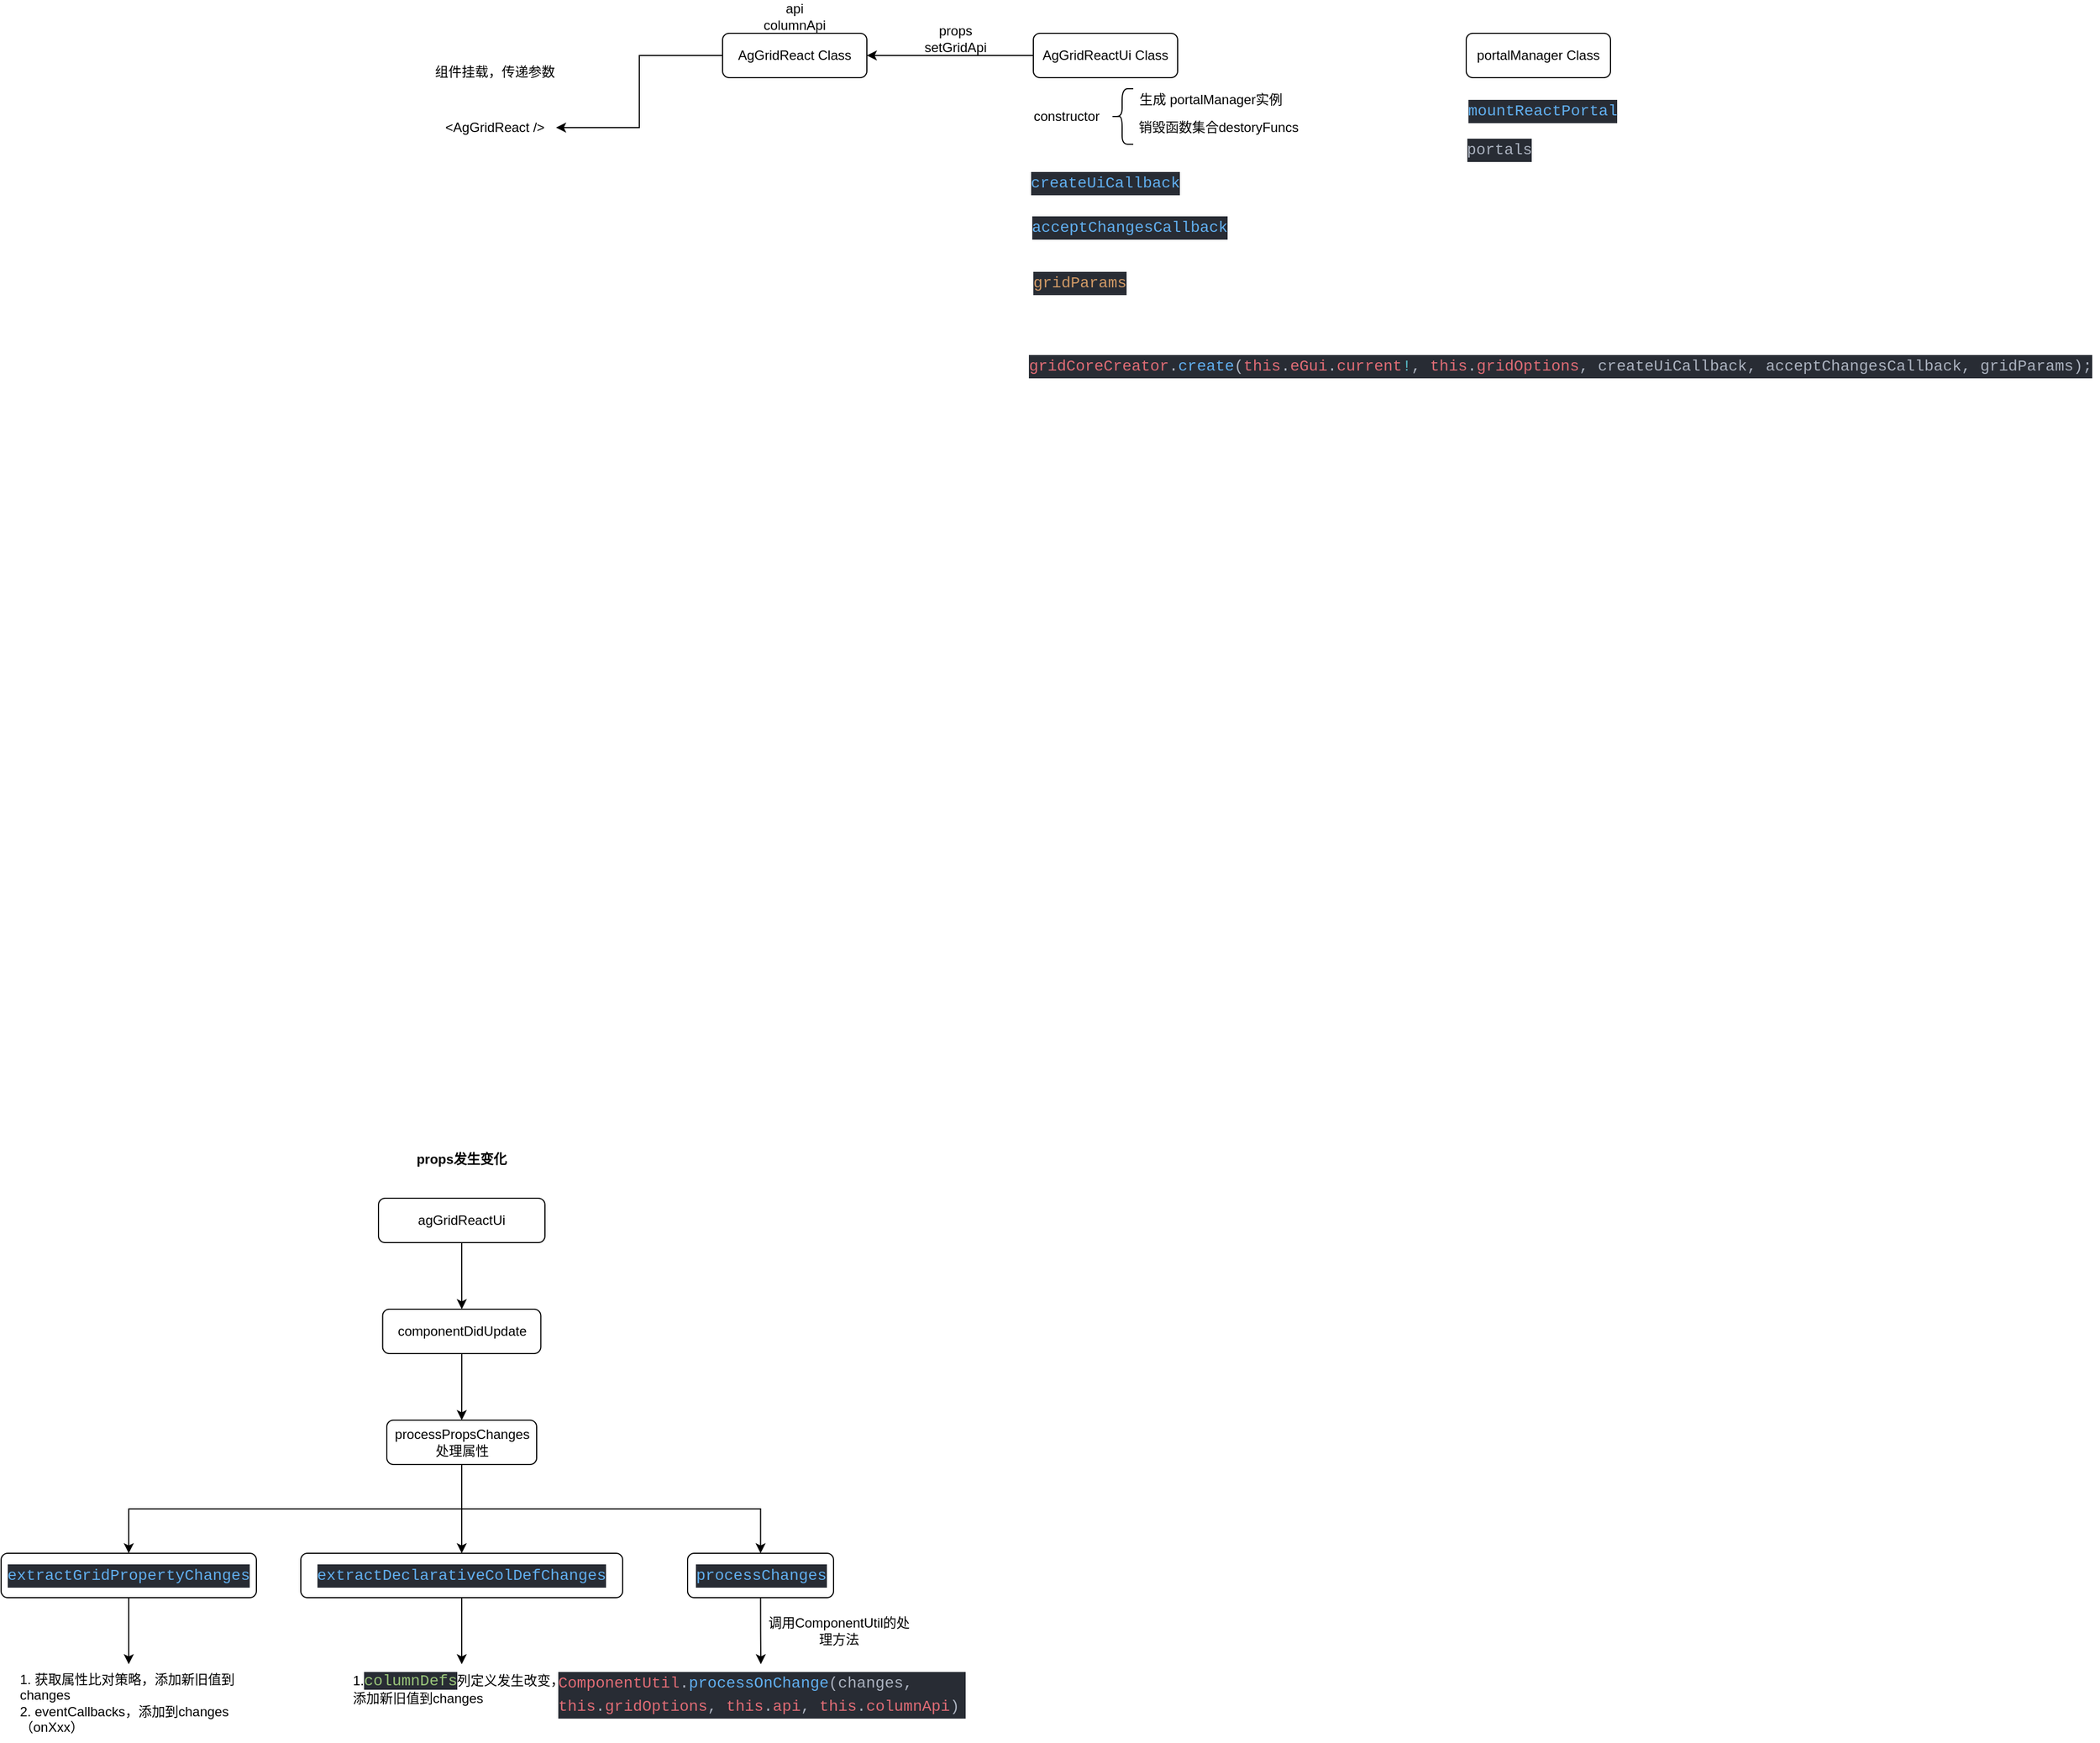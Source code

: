 <mxfile version="20.0.4" type="github">
  <diagram id="kPlVngTC4E1ux1yeD-od" name="第 1 页">
    <mxGraphModel dx="1697" dy="621" grid="1" gridSize="10" guides="1" tooltips="1" connect="1" arrows="1" fold="1" page="1" pageScale="1" pageWidth="827" pageHeight="1169" math="0" shadow="0">
      <root>
        <mxCell id="0" />
        <mxCell id="1" parent="0" />
        <mxCell id="kSlolGZmXo0k-QizPRNo-1" value="&amp;lt;AgGridReact /&amp;gt;" style="text;html=1;strokeColor=none;fillColor=none;align=center;verticalAlign=middle;whiteSpace=wrap;rounded=0;" vertex="1" parent="1">
          <mxGeometry x="70" y="110" width="110" height="30" as="geometry" />
        </mxCell>
        <mxCell id="kSlolGZmXo0k-QizPRNo-2" value="组件挂载，传递参数" style="text;html=1;strokeColor=none;fillColor=none;align=center;verticalAlign=middle;whiteSpace=wrap;rounded=0;" vertex="1" parent="1">
          <mxGeometry x="65" y="60" width="120" height="30" as="geometry" />
        </mxCell>
        <mxCell id="kSlolGZmXo0k-QizPRNo-5" style="edgeStyle=orthogonalEdgeStyle;rounded=0;orthogonalLoop=1;jettySize=auto;html=1;exitX=0;exitY=0.5;exitDx=0;exitDy=0;entryX=1;entryY=0.5;entryDx=0;entryDy=0;" edge="1" parent="1" source="kSlolGZmXo0k-QizPRNo-3" target="kSlolGZmXo0k-QizPRNo-1">
          <mxGeometry relative="1" as="geometry" />
        </mxCell>
        <mxCell id="kSlolGZmXo0k-QizPRNo-3" value="AgGridReact Class" style="rounded=1;whiteSpace=wrap;html=1;" vertex="1" parent="1">
          <mxGeometry x="330" y="40" width="130" height="40" as="geometry" />
        </mxCell>
        <mxCell id="kSlolGZmXo0k-QizPRNo-6" style="edgeStyle=orthogonalEdgeStyle;rounded=0;orthogonalLoop=1;jettySize=auto;html=1;exitX=0;exitY=0.5;exitDx=0;exitDy=0;entryX=1;entryY=0.5;entryDx=0;entryDy=0;" edge="1" parent="1" source="kSlolGZmXo0k-QizPRNo-4" target="kSlolGZmXo0k-QizPRNo-3">
          <mxGeometry relative="1" as="geometry">
            <mxPoint x="470" y="60" as="targetPoint" />
          </mxGeometry>
        </mxCell>
        <mxCell id="kSlolGZmXo0k-QizPRNo-4" value="AgGridReactUi Class" style="rounded=1;whiteSpace=wrap;html=1;" vertex="1" parent="1">
          <mxGeometry x="610" y="40" width="130" height="40" as="geometry" />
        </mxCell>
        <mxCell id="kSlolGZmXo0k-QizPRNo-7" value="props&lt;br&gt;setGridApi" style="text;html=1;strokeColor=none;fillColor=none;align=center;verticalAlign=middle;whiteSpace=wrap;rounded=0;" vertex="1" parent="1">
          <mxGeometry x="510" y="30" width="60" height="30" as="geometry" />
        </mxCell>
        <mxCell id="kSlolGZmXo0k-QizPRNo-10" value="api&lt;br&gt;columnApi" style="text;html=1;strokeColor=none;fillColor=none;align=center;verticalAlign=middle;whiteSpace=wrap;rounded=0;" vertex="1" parent="1">
          <mxGeometry x="365" y="10" width="60" height="30" as="geometry" />
        </mxCell>
        <mxCell id="kSlolGZmXo0k-QizPRNo-11" value="constructor" style="text;html=1;strokeColor=none;fillColor=none;align=center;verticalAlign=middle;whiteSpace=wrap;rounded=0;" vertex="1" parent="1">
          <mxGeometry x="610" y="100" width="60" height="30" as="geometry" />
        </mxCell>
        <mxCell id="kSlolGZmXo0k-QizPRNo-12" value="" style="shape=curlyBracket;whiteSpace=wrap;html=1;rounded=1;size=0.5;" vertex="1" parent="1">
          <mxGeometry x="680" y="90" width="20" height="50" as="geometry" />
        </mxCell>
        <mxCell id="kSlolGZmXo0k-QizPRNo-13" value="生成 portalManager实例" style="text;html=1;strokeColor=none;fillColor=none;align=center;verticalAlign=middle;whiteSpace=wrap;rounded=0;" vertex="1" parent="1">
          <mxGeometry x="700" y="90" width="140" height="20" as="geometry" />
        </mxCell>
        <mxCell id="kSlolGZmXo0k-QizPRNo-14" value="销毁函数集合destoryFuncs" style="text;html=1;strokeColor=none;fillColor=none;align=center;verticalAlign=middle;whiteSpace=wrap;rounded=0;" vertex="1" parent="1">
          <mxGeometry x="697" y="117.5" width="160" height="15" as="geometry" />
        </mxCell>
        <mxCell id="kSlolGZmXo0k-QizPRNo-16" value="portalManager Class" style="rounded=1;whiteSpace=wrap;html=1;" vertex="1" parent="1">
          <mxGeometry x="1000" y="40" width="130" height="40" as="geometry" />
        </mxCell>
        <mxCell id="kSlolGZmXo0k-QizPRNo-17" value="&lt;div style=&quot;color: rgb(171, 178, 191); background-color: rgb(40, 44, 52); font-family: Menlo, Monaco, &amp;quot;Courier New&amp;quot;, monospace; font-size: 14px; line-height: 21px;&quot;&gt;&lt;span style=&quot;color: #61afef;&quot;&gt;mountReactPortal&lt;/span&gt;&lt;/div&gt;" style="text;html=1;strokeColor=none;fillColor=none;align=center;verticalAlign=middle;whiteSpace=wrap;rounded=0;" vertex="1" parent="1">
          <mxGeometry x="1019" y="100" width="100" height="20" as="geometry" />
        </mxCell>
        <mxCell id="kSlolGZmXo0k-QizPRNo-18" value="&lt;div style=&quot;color: rgb(171, 178, 191); background-color: rgb(40, 44, 52); font-family: Menlo, Monaco, &amp;quot;Courier New&amp;quot;, monospace; font-size: 14px; line-height: 21px;&quot;&gt;portals&lt;/div&gt;" style="text;html=1;strokeColor=none;fillColor=none;align=center;verticalAlign=middle;whiteSpace=wrap;rounded=0;" vertex="1" parent="1">
          <mxGeometry x="1000" y="130" width="60" height="30" as="geometry" />
        </mxCell>
        <mxCell id="kSlolGZmXo0k-QizPRNo-19" value="&lt;div style=&quot;color: rgb(171, 178, 191); background-color: rgb(40, 44, 52); font-family: Menlo, Monaco, &amp;quot;Courier New&amp;quot;, monospace; font-size: 14px; line-height: 21px;&quot;&gt;&lt;span style=&quot;color: #e06c75;&quot;&gt;gridCoreCreator&lt;/span&gt;.&lt;span style=&quot;color: #61afef;&quot;&gt;create&lt;/span&gt;(&lt;span style=&quot;color: #e06c75;&quot;&gt;this&lt;/span&gt;.&lt;span style=&quot;color: #e06c75;&quot;&gt;eGui&lt;/span&gt;.&lt;span style=&quot;color: #e06c75;&quot;&gt;current&lt;/span&gt;&lt;span style=&quot;color: #56b6c2;&quot;&gt;!&lt;/span&gt;, &lt;span style=&quot;color: #e06c75;&quot;&gt;this&lt;/span&gt;.&lt;span style=&quot;color: #e06c75;&quot;&gt;gridOptions&lt;/span&gt;, createUiCallback, acceptChangesCallback, gridParams);&lt;/div&gt;" style="text;html=1;strokeColor=none;fillColor=none;align=center;verticalAlign=middle;whiteSpace=wrap;rounded=0;" vertex="1" parent="1">
          <mxGeometry x="600" y="320" width="970" height="40" as="geometry" />
        </mxCell>
        <mxCell id="kSlolGZmXo0k-QizPRNo-20" value="&lt;div style=&quot;color: rgb(171, 178, 191); background-color: rgb(40, 44, 52); font-family: Menlo, Monaco, &amp;quot;Courier New&amp;quot;, monospace; font-size: 14px; line-height: 21px;&quot;&gt;&lt;span style=&quot;color: #61afef;&quot;&gt;createUiCallback&lt;/span&gt;&lt;/div&gt;" style="text;html=1;strokeColor=none;fillColor=none;align=center;verticalAlign=middle;whiteSpace=wrap;rounded=0;" vertex="1" parent="1">
          <mxGeometry x="610" y="160" width="130" height="30" as="geometry" />
        </mxCell>
        <mxCell id="kSlolGZmXo0k-QizPRNo-21" value="&lt;meta charset=&quot;utf-8&quot;&gt;&lt;div style=&quot;color: rgb(171, 178, 191); background-color: rgb(40, 44, 52); font-family: Menlo, Monaco, &amp;quot;Courier New&amp;quot;, monospace; font-weight: normal; font-size: 14px; line-height: 21px;&quot;&gt;&lt;div&gt;&lt;span style=&quot;color: #61afef;&quot;&gt;acceptChangesCallback&lt;/span&gt;&lt;/div&gt;&lt;/div&gt;" style="text;html=1;strokeColor=none;fillColor=none;align=center;verticalAlign=middle;whiteSpace=wrap;rounded=0;" vertex="1" parent="1">
          <mxGeometry x="607" y="200" width="180" height="30" as="geometry" />
        </mxCell>
        <mxCell id="kSlolGZmXo0k-QizPRNo-22" value="&lt;div style=&quot;color: rgb(171, 178, 191); background-color: rgb(40, 44, 52); font-family: Menlo, Monaco, &amp;quot;Courier New&amp;quot;, monospace; font-size: 14px; line-height: 21px;&quot;&gt;&lt;span style=&quot;color: #d19a66;&quot;&gt;gridParams&lt;/span&gt;&lt;/div&gt;" style="text;html=1;strokeColor=none;fillColor=none;align=center;verticalAlign=middle;whiteSpace=wrap;rounded=0;" vertex="1" parent="1">
          <mxGeometry x="607" y="250" width="90" height="30" as="geometry" />
        </mxCell>
        <mxCell id="kSlolGZmXo0k-QizPRNo-23" value="props发生变化" style="text;html=1;strokeColor=none;fillColor=none;align=center;verticalAlign=middle;whiteSpace=wrap;rounded=0;fontStyle=1" vertex="1" parent="1">
          <mxGeometry x="40" y="1040" width="110" height="30" as="geometry" />
        </mxCell>
        <mxCell id="kSlolGZmXo0k-QizPRNo-26" value="" style="edgeStyle=orthogonalEdgeStyle;rounded=0;orthogonalLoop=1;jettySize=auto;html=1;" edge="1" parent="1" source="kSlolGZmXo0k-QizPRNo-24" target="kSlolGZmXo0k-QizPRNo-25">
          <mxGeometry relative="1" as="geometry" />
        </mxCell>
        <mxCell id="kSlolGZmXo0k-QizPRNo-24" value="agGridReactUi" style="rounded=1;whiteSpace=wrap;html=1;" vertex="1" parent="1">
          <mxGeometry x="20" y="1090" width="150" height="40" as="geometry" />
        </mxCell>
        <mxCell id="kSlolGZmXo0k-QizPRNo-30" value="" style="edgeStyle=orthogonalEdgeStyle;rounded=0;orthogonalLoop=1;jettySize=auto;html=1;" edge="1" parent="1" source="kSlolGZmXo0k-QizPRNo-25" target="kSlolGZmXo0k-QizPRNo-29">
          <mxGeometry relative="1" as="geometry" />
        </mxCell>
        <mxCell id="kSlolGZmXo0k-QizPRNo-25" value="componentDidUpdate" style="whiteSpace=wrap;html=1;rounded=1;" vertex="1" parent="1">
          <mxGeometry x="23.75" y="1190" width="142.5" height="40" as="geometry" />
        </mxCell>
        <mxCell id="kSlolGZmXo0k-QizPRNo-36" style="edgeStyle=orthogonalEdgeStyle;rounded=0;orthogonalLoop=1;jettySize=auto;html=1;exitX=0.5;exitY=1;exitDx=0;exitDy=0;entryX=0.5;entryY=0;entryDx=0;entryDy=0;" edge="1" parent="1" source="kSlolGZmXo0k-QizPRNo-29" target="kSlolGZmXo0k-QizPRNo-32">
          <mxGeometry relative="1" as="geometry" />
        </mxCell>
        <mxCell id="kSlolGZmXo0k-QizPRNo-37" style="edgeStyle=orthogonalEdgeStyle;rounded=0;orthogonalLoop=1;jettySize=auto;html=1;exitX=0.5;exitY=1;exitDx=0;exitDy=0;entryX=0.5;entryY=0;entryDx=0;entryDy=0;" edge="1" parent="1" source="kSlolGZmXo0k-QizPRNo-29" target="kSlolGZmXo0k-QizPRNo-33">
          <mxGeometry relative="1" as="geometry" />
        </mxCell>
        <mxCell id="kSlolGZmXo0k-QizPRNo-38" style="edgeStyle=orthogonalEdgeStyle;rounded=0;orthogonalLoop=1;jettySize=auto;html=1;exitX=0.5;exitY=1;exitDx=0;exitDy=0;" edge="1" parent="1" source="kSlolGZmXo0k-QizPRNo-29" target="kSlolGZmXo0k-QizPRNo-34">
          <mxGeometry relative="1" as="geometry" />
        </mxCell>
        <mxCell id="kSlolGZmXo0k-QizPRNo-29" value="processPropsChanges 处理属性" style="whiteSpace=wrap;html=1;rounded=1;" vertex="1" parent="1">
          <mxGeometry x="27.5" y="1290" width="135" height="40" as="geometry" />
        </mxCell>
        <mxCell id="kSlolGZmXo0k-QizPRNo-40" style="edgeStyle=orthogonalEdgeStyle;rounded=0;orthogonalLoop=1;jettySize=auto;html=1;exitX=0.5;exitY=1;exitDx=0;exitDy=0;entryX=0.5;entryY=0;entryDx=0;entryDy=0;" edge="1" parent="1" source="kSlolGZmXo0k-QizPRNo-32" target="kSlolGZmXo0k-QizPRNo-39">
          <mxGeometry relative="1" as="geometry" />
        </mxCell>
        <mxCell id="kSlolGZmXo0k-QizPRNo-32" value="&lt;div style=&quot;color: rgb(171, 178, 191); background-color: rgb(40, 44, 52); font-family: Menlo, Monaco, &amp;quot;Courier New&amp;quot;, monospace; font-size: 14px; line-height: 21px;&quot;&gt;&lt;span style=&quot;color: #61afef;&quot;&gt;extractGridPropertyChanges&lt;/span&gt;&lt;/div&gt;" style="rounded=1;whiteSpace=wrap;html=1;" vertex="1" parent="1">
          <mxGeometry x="-320" y="1410" width="230" height="40" as="geometry" />
        </mxCell>
        <mxCell id="kSlolGZmXo0k-QizPRNo-43" style="edgeStyle=orthogonalEdgeStyle;rounded=0;orthogonalLoop=1;jettySize=auto;html=1;exitX=0.5;exitY=1;exitDx=0;exitDy=0;" edge="1" parent="1" source="kSlolGZmXo0k-QizPRNo-33" target="kSlolGZmXo0k-QizPRNo-41">
          <mxGeometry relative="1" as="geometry" />
        </mxCell>
        <mxCell id="kSlolGZmXo0k-QizPRNo-33" value="&lt;div style=&quot;color: rgb(171, 178, 191); background-color: rgb(40, 44, 52); font-family: Menlo, Monaco, &amp;quot;Courier New&amp;quot;, monospace; font-size: 14px; line-height: 21px;&quot;&gt;&lt;div style=&quot;line-height: 21px;&quot;&gt;&lt;span style=&quot;color: #61afef;&quot;&gt;extractDeclarativeColDefChanges&lt;/span&gt;&lt;/div&gt;&lt;/div&gt;" style="rounded=1;whiteSpace=wrap;html=1;" vertex="1" parent="1">
          <mxGeometry x="-50" y="1410" width="290" height="40" as="geometry" />
        </mxCell>
        <mxCell id="kSlolGZmXo0k-QizPRNo-44" style="edgeStyle=orthogonalEdgeStyle;rounded=0;orthogonalLoop=1;jettySize=auto;html=1;exitX=0.5;exitY=1;exitDx=0;exitDy=0;" edge="1" parent="1" source="kSlolGZmXo0k-QizPRNo-34" target="kSlolGZmXo0k-QizPRNo-42">
          <mxGeometry relative="1" as="geometry" />
        </mxCell>
        <mxCell id="kSlolGZmXo0k-QizPRNo-34" value="&lt;div style=&quot;color: rgb(171, 178, 191); background-color: rgb(40, 44, 52); font-family: Menlo, Monaco, &amp;quot;Courier New&amp;quot;, monospace; font-size: 14px; line-height: 21px;&quot;&gt;&lt;div style=&quot;line-height: 21px;&quot;&gt;&lt;span style=&quot;color: #61afef;&quot;&gt;processChanges&lt;/span&gt;&lt;/div&gt;&lt;/div&gt;" style="rounded=1;whiteSpace=wrap;html=1;" vertex="1" parent="1">
          <mxGeometry x="298.5" y="1410" width="131.5" height="40" as="geometry" />
        </mxCell>
        <mxCell id="kSlolGZmXo0k-QizPRNo-39" value="1. 获取属性比对策略，添加新旧值到changes&lt;br&gt;2. eventCallbacks，添加到changes（onXxx）" style="text;html=1;strokeColor=none;fillColor=none;align=left;verticalAlign=top;whiteSpace=wrap;rounded=0;" vertex="1" parent="1">
          <mxGeometry x="-305" y="1510" width="200" height="70" as="geometry" />
        </mxCell>
        <mxCell id="kSlolGZmXo0k-QizPRNo-41" value="1.&lt;span style=&quot;color: rgb(152, 195, 121); background-color: rgb(40, 44, 52); font-family: Menlo, Monaco, &amp;quot;Courier New&amp;quot;, monospace; font-size: 14px;&quot;&gt;columnDefs&lt;/span&gt;&lt;span style=&quot;background-color: initial;&quot;&gt;列定义发生改变，添加新旧值到changes&lt;/span&gt;" style="text;html=1;strokeColor=none;fillColor=none;align=left;verticalAlign=top;whiteSpace=wrap;rounded=0;" vertex="1" parent="1">
          <mxGeometry x="-5" y="1510" width="200" height="70" as="geometry" />
        </mxCell>
        <mxCell id="kSlolGZmXo0k-QizPRNo-42" value="&lt;meta charset=&quot;utf-8&quot;&gt;&lt;div style=&quot;color: rgb(171, 178, 191); background-color: rgb(40, 44, 52); font-family: Menlo, Monaco, &amp;quot;Courier New&amp;quot;, monospace; font-weight: normal; font-size: 14px; line-height: 21px;&quot;&gt;&lt;div&gt;&lt;span style=&quot;color: #e06c75;&quot;&gt;ComponentUtil&lt;/span&gt;&lt;span style=&quot;color: #abb2bf;&quot;&gt;.&lt;/span&gt;&lt;span style=&quot;color: #61afef;&quot;&gt;processOnChange&lt;/span&gt;&lt;span style=&quot;color: #abb2bf;&quot;&gt;(changes, &lt;/span&gt;&lt;span style=&quot;color: #e06c75;&quot;&gt;this&lt;/span&gt;&lt;span style=&quot;color: #abb2bf;&quot;&gt;.&lt;/span&gt;&lt;span style=&quot;color: #e06c75;&quot;&gt;gridOptions&lt;/span&gt;&lt;span style=&quot;color: #abb2bf;&quot;&gt;, &lt;/span&gt;&lt;span style=&quot;color: #e06c75;&quot;&gt;this&lt;/span&gt;&lt;span style=&quot;color: #abb2bf;&quot;&gt;.&lt;/span&gt;&lt;span style=&quot;color: #e06c75;&quot;&gt;api&lt;/span&gt;&lt;span style=&quot;color: #abb2bf;&quot;&gt;, &lt;/span&gt;&lt;span style=&quot;color: #e06c75;&quot;&gt;this&lt;/span&gt;&lt;span style=&quot;color: #abb2bf;&quot;&gt;.&lt;/span&gt;&lt;span style=&quot;color: #e06c75;&quot;&gt;columnApi&lt;/span&gt;&lt;span style=&quot;color: #abb2bf;&quot;&gt;)&lt;/span&gt;&lt;/div&gt;&lt;/div&gt;" style="text;html=1;strokeColor=none;fillColor=none;align=left;verticalAlign=top;whiteSpace=wrap;rounded=0;" vertex="1" parent="1">
          <mxGeometry x="180" y="1510" width="369" height="70" as="geometry" />
        </mxCell>
        <mxCell id="kSlolGZmXo0k-QizPRNo-45" value="调用ComponentUtil的处理方法" style="text;html=1;strokeColor=none;fillColor=none;align=center;verticalAlign=middle;whiteSpace=wrap;rounded=0;" vertex="1" parent="1">
          <mxGeometry x="370" y="1470" width="130" height="20" as="geometry" />
        </mxCell>
      </root>
    </mxGraphModel>
  </diagram>
</mxfile>
